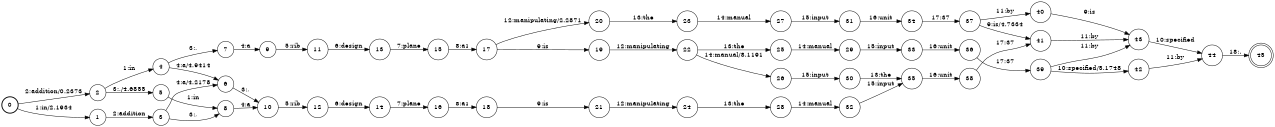 digraph FST {
rankdir = LR;
size = "8.5,11";
label = "";
center = 1;
orientation = Portrait;
ranksep = "0.4";
nodesep = "0.25";
0 [label = "0", shape = circle, style = bold, fontsize = 14]
	0 -> 1 [label = "1:in/2.1934", fontsize = 14];
	0 -> 2 [label = "2:addition/0.2373", fontsize = 14];
1 [label = "1", shape = circle, style = solid, fontsize = 14]
	1 -> 3 [label = "2:addition", fontsize = 14];
2 [label = "2", shape = circle, style = solid, fontsize = 14]
	2 -> 4 [label = "1:in", fontsize = 14];
	2 -> 5 [label = "3:,/4.6855", fontsize = 14];
3 [label = "3", shape = circle, style = solid, fontsize = 14]
	3 -> 8 [label = "3:,", fontsize = 14];
	3 -> 6 [label = "4:a/4.2178", fontsize = 14];
4 [label = "4", shape = circle, style = solid, fontsize = 14]
	4 -> 7 [label = "3:,", fontsize = 14];
	4 -> 6 [label = "4:a/4.9414", fontsize = 14];
5 [label = "5", shape = circle, style = solid, fontsize = 14]
	5 -> 8 [label = "1:in", fontsize = 14];
6 [label = "6", shape = circle, style = solid, fontsize = 14]
	6 -> 10 [label = "3:,", fontsize = 14];
7 [label = "7", shape = circle, style = solid, fontsize = 14]
	7 -> 9 [label = "4:a", fontsize = 14];
8 [label = "8", shape = circle, style = solid, fontsize = 14]
	8 -> 10 [label = "4:a", fontsize = 14];
9 [label = "9", shape = circle, style = solid, fontsize = 14]
	9 -> 11 [label = "5:rib", fontsize = 14];
10 [label = "10", shape = circle, style = solid, fontsize = 14]
	10 -> 12 [label = "5:rib", fontsize = 14];
11 [label = "11", shape = circle, style = solid, fontsize = 14]
	11 -> 13 [label = "6:design", fontsize = 14];
12 [label = "12", shape = circle, style = solid, fontsize = 14]
	12 -> 14 [label = "6:design", fontsize = 14];
13 [label = "13", shape = circle, style = solid, fontsize = 14]
	13 -> 15 [label = "7:plane", fontsize = 14];
14 [label = "14", shape = circle, style = solid, fontsize = 14]
	14 -> 16 [label = "7:plane", fontsize = 14];
15 [label = "15", shape = circle, style = solid, fontsize = 14]
	15 -> 17 [label = "8:a1", fontsize = 14];
16 [label = "16", shape = circle, style = solid, fontsize = 14]
	16 -> 18 [label = "8:a1", fontsize = 14];
17 [label = "17", shape = circle, style = solid, fontsize = 14]
	17 -> 19 [label = "9:is", fontsize = 14];
	17 -> 20 [label = "12:manipulating/2.2871", fontsize = 14];
18 [label = "18", shape = circle, style = solid, fontsize = 14]
	18 -> 21 [label = "9:is", fontsize = 14];
19 [label = "19", shape = circle, style = solid, fontsize = 14]
	19 -> 22 [label = "12:manipulating", fontsize = 14];
20 [label = "20", shape = circle, style = solid, fontsize = 14]
	20 -> 23 [label = "13:the", fontsize = 14];
21 [label = "21", shape = circle, style = solid, fontsize = 14]
	21 -> 24 [label = "12:manipulating", fontsize = 14];
22 [label = "22", shape = circle, style = solid, fontsize = 14]
	22 -> 25 [label = "13:the", fontsize = 14];
	22 -> 26 [label = "14:manual/8.1191", fontsize = 14];
23 [label = "23", shape = circle, style = solid, fontsize = 14]
	23 -> 27 [label = "14:manual", fontsize = 14];
24 [label = "24", shape = circle, style = solid, fontsize = 14]
	24 -> 28 [label = "13:the", fontsize = 14];
25 [label = "25", shape = circle, style = solid, fontsize = 14]
	25 -> 29 [label = "14:manual", fontsize = 14];
26 [label = "26", shape = circle, style = solid, fontsize = 14]
	26 -> 30 [label = "15:input", fontsize = 14];
27 [label = "27", shape = circle, style = solid, fontsize = 14]
	27 -> 31 [label = "15:input", fontsize = 14];
28 [label = "28", shape = circle, style = solid, fontsize = 14]
	28 -> 32 [label = "14:manual", fontsize = 14];
29 [label = "29", shape = circle, style = solid, fontsize = 14]
	29 -> 33 [label = "15:input", fontsize = 14];
30 [label = "30", shape = circle, style = solid, fontsize = 14]
	30 -> 35 [label = "13:the", fontsize = 14];
31 [label = "31", shape = circle, style = solid, fontsize = 14]
	31 -> 34 [label = "16:unit", fontsize = 14];
32 [label = "32", shape = circle, style = solid, fontsize = 14]
	32 -> 35 [label = "15:input", fontsize = 14];
33 [label = "33", shape = circle, style = solid, fontsize = 14]
	33 -> 36 [label = "16:unit", fontsize = 14];
34 [label = "34", shape = circle, style = solid, fontsize = 14]
	34 -> 37 [label = "17:37", fontsize = 14];
35 [label = "35", shape = circle, style = solid, fontsize = 14]
	35 -> 38 [label = "16:unit", fontsize = 14];
36 [label = "36", shape = circle, style = solid, fontsize = 14]
	36 -> 39 [label = "17:37", fontsize = 14];
37 [label = "37", shape = circle, style = solid, fontsize = 14]
	37 -> 41 [label = "9:is/4.7334", fontsize = 14];
	37 -> 40 [label = "11:by", fontsize = 14];
38 [label = "38", shape = circle, style = solid, fontsize = 14]
	38 -> 41 [label = "17:37", fontsize = 14];
39 [label = "39", shape = circle, style = solid, fontsize = 14]
	39 -> 42 [label = "10:specified/5.1748", fontsize = 14];
	39 -> 43 [label = "11:by", fontsize = 14];
40 [label = "40", shape = circle, style = solid, fontsize = 14]
	40 -> 43 [label = "9:is", fontsize = 14];
41 [label = "41", shape = circle, style = solid, fontsize = 14]
	41 -> 43 [label = "11:by", fontsize = 14];
42 [label = "42", shape = circle, style = solid, fontsize = 14]
	42 -> 44 [label = "11:by", fontsize = 14];
43 [label = "43", shape = circle, style = solid, fontsize = 14]
	43 -> 44 [label = "10:specified", fontsize = 14];
44 [label = "44", shape = circle, style = solid, fontsize = 14]
	44 -> 45 [label = "18:.", fontsize = 14];
45 [label = "45", shape = doublecircle, style = solid, fontsize = 14]
}
